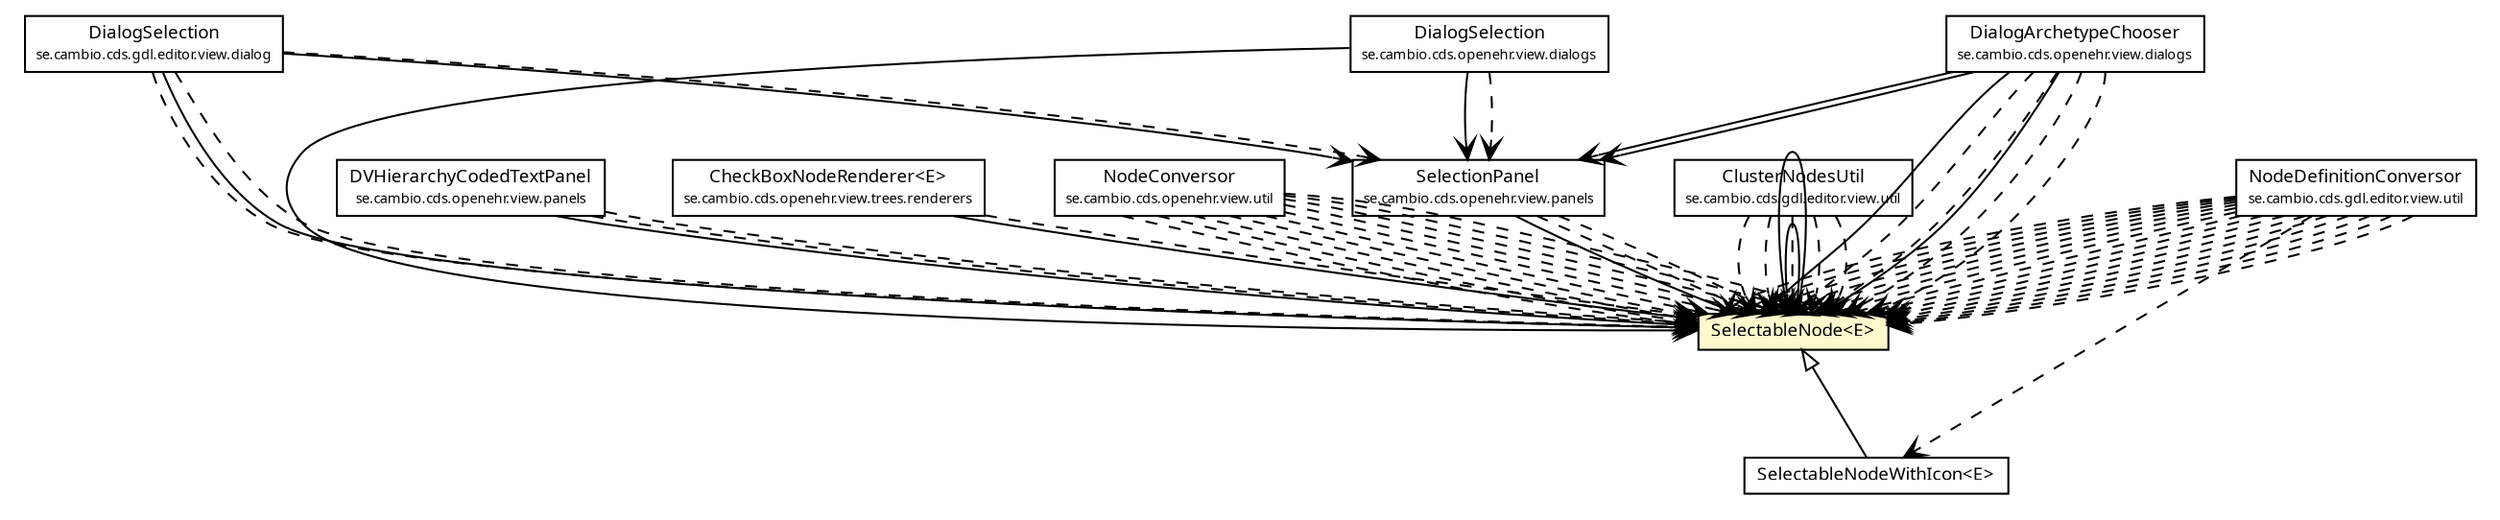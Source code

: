 #!/usr/local/bin/dot
#
# Class diagram 
# Generated by UMLGraph version R5_6 (http://www.umlgraph.org/)
#

digraph G {
	edge [fontname="Trebuchet MS",fontsize=10,labelfontname="Trebuchet MS",labelfontsize=10];
	node [fontname="Trebuchet MS",fontsize=10,shape=plaintext];
	nodesep=0.25;
	ranksep=0.5;
	// se.cambio.cds.openehr.view.dialogs.DialogSelection
	c314787 [label=<<table title="se.cambio.cds.openehr.view.dialogs.DialogSelection" border="0" cellborder="1" cellspacing="0" cellpadding="2" port="p" href="../dialogs/DialogSelection.html">
		<tr><td><table border="0" cellspacing="0" cellpadding="1">
<tr><td align="center" balign="center"><font face="Trebuchet MS"> DialogSelection </font></td></tr>
<tr><td align="center" balign="center"><font face="Trebuchet MS" point-size="7.0"> se.cambio.cds.openehr.view.dialogs </font></td></tr>
		</table></td></tr>
		</table>>, URL="../dialogs/DialogSelection.html", fontname="Trebuchet MS", fontcolor="black", fontsize=9.0];
	// se.cambio.cds.openehr.view.dialogs.DialogArchetypeChooser
	c314799 [label=<<table title="se.cambio.cds.openehr.view.dialogs.DialogArchetypeChooser" border="0" cellborder="1" cellspacing="0" cellpadding="2" port="p" href="../dialogs/DialogArchetypeChooser.html">
		<tr><td><table border="0" cellspacing="0" cellpadding="1">
<tr><td align="center" balign="center"><font face="Trebuchet MS"> DialogArchetypeChooser </font></td></tr>
<tr><td align="center" balign="center"><font face="Trebuchet MS" point-size="7.0"> se.cambio.cds.openehr.view.dialogs </font></td></tr>
		</table></td></tr>
		</table>>, URL="../dialogs/DialogArchetypeChooser.html", fontname="Trebuchet MS", fontcolor="black", fontsize=9.0];
	// se.cambio.cds.openehr.view.panels.SelectionPanel
	c314805 [label=<<table title="se.cambio.cds.openehr.view.panels.SelectionPanel" border="0" cellborder="1" cellspacing="0" cellpadding="2" port="p" href="../panels/SelectionPanel.html">
		<tr><td><table border="0" cellspacing="0" cellpadding="1">
<tr><td align="center" balign="center"><font face="Trebuchet MS"> SelectionPanel </font></td></tr>
<tr><td align="center" balign="center"><font face="Trebuchet MS" point-size="7.0"> se.cambio.cds.openehr.view.panels </font></td></tr>
		</table></td></tr>
		</table>>, URL="../panels/SelectionPanel.html", fontname="Trebuchet MS", fontcolor="black", fontsize=9.0];
	// se.cambio.cds.openehr.view.panels.DVHierarchyCodedTextPanel
	c314814 [label=<<table title="se.cambio.cds.openehr.view.panels.DVHierarchyCodedTextPanel" border="0" cellborder="1" cellspacing="0" cellpadding="2" port="p" href="../panels/DVHierarchyCodedTextPanel.html">
		<tr><td><table border="0" cellspacing="0" cellpadding="1">
<tr><td align="center" balign="center"><font face="Trebuchet MS"> DVHierarchyCodedTextPanel </font></td></tr>
<tr><td align="center" balign="center"><font face="Trebuchet MS" point-size="7.0"> se.cambio.cds.openehr.view.panels </font></td></tr>
		</table></td></tr>
		</table>>, URL="../panels/DVHierarchyCodedTextPanel.html", fontname="Trebuchet MS", fontcolor="black", fontsize=9.0];
	// se.cambio.cds.openehr.view.trees.renderers.CheckBoxNodeRenderer<E>
	c314827 [label=<<table title="se.cambio.cds.openehr.view.trees.renderers.CheckBoxNodeRenderer" border="0" cellborder="1" cellspacing="0" cellpadding="2" port="p" href="./renderers/CheckBoxNodeRenderer.html">
		<tr><td><table border="0" cellspacing="0" cellpadding="1">
<tr><td align="center" balign="center"><font face="Trebuchet MS"> CheckBoxNodeRenderer&lt;E&gt; </font></td></tr>
<tr><td align="center" balign="center"><font face="Trebuchet MS" point-size="7.0"> se.cambio.cds.openehr.view.trees.renderers </font></td></tr>
		</table></td></tr>
		</table>>, URL="./renderers/CheckBoxNodeRenderer.html", fontname="Trebuchet MS", fontcolor="black", fontsize=9.0];
	// se.cambio.cds.openehr.view.trees.SelectableNodeWithIcon<E>
	c314829 [label=<<table title="se.cambio.cds.openehr.view.trees.SelectableNodeWithIcon" border="0" cellborder="1" cellspacing="0" cellpadding="2" port="p" href="./SelectableNodeWithIcon.html">
		<tr><td><table border="0" cellspacing="0" cellpadding="1">
<tr><td align="center" balign="center"><font face="Trebuchet MS"> SelectableNodeWithIcon&lt;E&gt; </font></td></tr>
		</table></td></tr>
		</table>>, URL="./SelectableNodeWithIcon.html", fontname="Trebuchet MS", fontcolor="black", fontsize=9.0];
	// se.cambio.cds.openehr.view.trees.SelectableNode<E>
	c314830 [label=<<table title="se.cambio.cds.openehr.view.trees.SelectableNode" border="0" cellborder="1" cellspacing="0" cellpadding="2" port="p" bgcolor="lemonChiffon" href="./SelectableNode.html">
		<tr><td><table border="0" cellspacing="0" cellpadding="1">
<tr><td align="center" balign="center"><font face="Trebuchet MS"> SelectableNode&lt;E&gt; </font></td></tr>
		</table></td></tr>
		</table>>, URL="./SelectableNode.html", fontname="Trebuchet MS", fontcolor="black", fontsize=9.0];
	// se.cambio.cds.openehr.view.util.NodeConversor
	c314832 [label=<<table title="se.cambio.cds.openehr.view.util.NodeConversor" border="0" cellborder="1" cellspacing="0" cellpadding="2" port="p" href="../util/NodeConversor.html">
		<tr><td><table border="0" cellspacing="0" cellpadding="1">
<tr><td align="center" balign="center"><font face="Trebuchet MS"> NodeConversor </font></td></tr>
<tr><td align="center" balign="center"><font face="Trebuchet MS" point-size="7.0"> se.cambio.cds.openehr.view.util </font></td></tr>
		</table></td></tr>
		</table>>, URL="../util/NodeConversor.html", fontname="Trebuchet MS", fontcolor="black", fontsize=9.0];
	// se.cambio.cds.gdl.editor.view.dialog.DialogSelection
	c314883 [label=<<table title="se.cambio.cds.gdl.editor.view.dialog.DialogSelection" border="0" cellborder="1" cellspacing="0" cellpadding="2" port="p" href="../../../gdl/editor/view/dialog/DialogSelection.html">
		<tr><td><table border="0" cellspacing="0" cellpadding="1">
<tr><td align="center" balign="center"><font face="Trebuchet MS"> DialogSelection </font></td></tr>
<tr><td align="center" balign="center"><font face="Trebuchet MS" point-size="7.0"> se.cambio.cds.gdl.editor.view.dialog </font></td></tr>
		</table></td></tr>
		</table>>, URL="../../../gdl/editor/view/dialog/DialogSelection.html", fontname="Trebuchet MS", fontcolor="black", fontsize=9.0];
	// se.cambio.cds.gdl.editor.view.util.NodeDefinitionConversor
	c314975 [label=<<table title="se.cambio.cds.gdl.editor.view.util.NodeDefinitionConversor" border="0" cellborder="1" cellspacing="0" cellpadding="2" port="p" href="../../../gdl/editor/view/util/NodeDefinitionConversor.html">
		<tr><td><table border="0" cellspacing="0" cellpadding="1">
<tr><td align="center" balign="center"><font face="Trebuchet MS"> NodeDefinitionConversor </font></td></tr>
<tr><td align="center" balign="center"><font face="Trebuchet MS" point-size="7.0"> se.cambio.cds.gdl.editor.view.util </font></td></tr>
		</table></td></tr>
		</table>>, URL="../../../gdl/editor/view/util/NodeDefinitionConversor.html", fontname="Trebuchet MS", fontcolor="black", fontsize=9.0];
	// se.cambio.cds.gdl.editor.view.util.ClusterNodesUtil
	c314980 [label=<<table title="se.cambio.cds.gdl.editor.view.util.ClusterNodesUtil" border="0" cellborder="1" cellspacing="0" cellpadding="2" port="p" href="../../../gdl/editor/view/util/ClusterNodesUtil.html">
		<tr><td><table border="0" cellspacing="0" cellpadding="1">
<tr><td align="center" balign="center"><font face="Trebuchet MS"> ClusterNodesUtil </font></td></tr>
<tr><td align="center" balign="center"><font face="Trebuchet MS" point-size="7.0"> se.cambio.cds.gdl.editor.view.util </font></td></tr>
		</table></td></tr>
		</table>>, URL="../../../gdl/editor/view/util/ClusterNodesUtil.html", fontname="Trebuchet MS", fontcolor="black", fontsize=9.0];
	//se.cambio.cds.openehr.view.trees.SelectableNodeWithIcon<E> extends se.cambio.cds.openehr.view.trees.SelectableNode<E>
	c314830:p -> c314829:p [dir=back,arrowtail=empty];
	// se.cambio.cds.openehr.view.dialogs.DialogSelection NAVASSOC se.cambio.cds.openehr.view.panels.SelectionPanel
	c314787:p -> c314805:p [taillabel="", label="", headlabel="", fontname="Trebuchet MS", fontcolor="black", fontsize=10.0, color="black", arrowhead=open];
	// se.cambio.cds.openehr.view.dialogs.DialogSelection NAVASSOC se.cambio.cds.openehr.view.trees.SelectableNode<E>
	c314787:p -> c314830:p [taillabel="", label="", headlabel="", fontname="Trebuchet MS", fontcolor="black", fontsize=10.0, color="black", arrowhead=open];
	// se.cambio.cds.openehr.view.dialogs.DialogArchetypeChooser NAVASSOC se.cambio.cds.openehr.view.panels.SelectionPanel
	c314799:p -> c314805:p [taillabel="", label="", headlabel="", fontname="Trebuchet MS", fontcolor="black", fontsize=10.0, color="black", arrowhead=open];
	// se.cambio.cds.openehr.view.dialogs.DialogArchetypeChooser NAVASSOC se.cambio.cds.openehr.view.panels.SelectionPanel
	c314799:p -> c314805:p [taillabel="", label="", headlabel="", fontname="Trebuchet MS", fontcolor="black", fontsize=10.0, color="black", arrowhead=open];
	// se.cambio.cds.openehr.view.dialogs.DialogArchetypeChooser NAVASSOC se.cambio.cds.openehr.view.trees.SelectableNode<E>
	c314799:p -> c314830:p [taillabel="", label="", headlabel="", fontname="Trebuchet MS", fontcolor="black", fontsize=10.0, color="black", arrowhead=open];
	// se.cambio.cds.openehr.view.dialogs.DialogArchetypeChooser NAVASSOC se.cambio.cds.openehr.view.trees.SelectableNode<E>
	c314799:p -> c314830:p [taillabel="", label="", headlabel="", fontname="Trebuchet MS", fontcolor="black", fontsize=10.0, color="black", arrowhead=open];
	// se.cambio.cds.openehr.view.panels.SelectionPanel NAVASSOC se.cambio.cds.openehr.view.trees.SelectableNode<E>
	c314805:p -> c314830:p [taillabel="", label="", headlabel="", fontname="Trebuchet MS", fontcolor="black", fontsize=10.0, color="black", arrowhead=open];
	// se.cambio.cds.openehr.view.panels.DVHierarchyCodedTextPanel NAVASSOC se.cambio.cds.openehr.view.trees.SelectableNode<E>
	c314814:p -> c314830:p [taillabel="", label="", headlabel="", fontname="Trebuchet MS", fontcolor="black", fontsize=10.0, color="black", arrowhead=open];
	// se.cambio.cds.openehr.view.trees.renderers.CheckBoxNodeRenderer<E> NAVASSOC se.cambio.cds.openehr.view.trees.SelectableNode<E>
	c314827:p -> c314830:p [taillabel="", label="", headlabel="", fontname="Trebuchet MS", fontcolor="black", fontsize=10.0, color="black", arrowhead=open];
	// se.cambio.cds.openehr.view.trees.SelectableNode<E> NAVASSOC se.cambio.cds.openehr.view.trees.SelectableNode<E>
	c314830:p -> c314830:p [taillabel="", label="", headlabel="", fontname="Trebuchet MS", fontcolor="black", fontsize=10.0, color="black", arrowhead=open];
	// se.cambio.cds.openehr.view.trees.SelectableNode<E> NAVASSOC se.cambio.cds.openehr.view.trees.SelectableNode<E>
	c314830:p -> c314830:p [taillabel="", label="", headlabel="*", fontname="Trebuchet MS", fontcolor="black", fontsize=10.0, color="black", arrowhead=open];
	// se.cambio.cds.gdl.editor.view.dialog.DialogSelection NAVASSOC se.cambio.cds.openehr.view.panels.SelectionPanel
	c314883:p -> c314805:p [taillabel="", label="", headlabel="", fontname="Trebuchet MS", fontcolor="black", fontsize=10.0, color="black", arrowhead=open];
	// se.cambio.cds.gdl.editor.view.dialog.DialogSelection NAVASSOC se.cambio.cds.openehr.view.trees.SelectableNode<E>
	c314883:p -> c314830:p [taillabel="", label="", headlabel="", fontname="Trebuchet MS", fontcolor="black", fontsize=10.0, color="black", arrowhead=open];
	// se.cambio.cds.openehr.view.dialogs.DialogSelection DEPEND se.cambio.cds.openehr.view.panels.SelectionPanel
	c314787:p -> c314805:p [taillabel="", label="", headlabel="", fontname="Trebuchet MS", fontcolor="black", fontsize=10.0, color="black", arrowhead=open, style=dashed];
	// se.cambio.cds.openehr.view.dialogs.DialogArchetypeChooser DEPEND se.cambio.cds.openehr.view.trees.SelectableNode<E>
	c314799:p -> c314830:p [taillabel="", label="", headlabel="", fontname="Trebuchet MS", fontcolor="black", fontsize=10.0, color="black", arrowhead=open, style=dashed];
	// se.cambio.cds.openehr.view.dialogs.DialogArchetypeChooser DEPEND se.cambio.cds.openehr.view.trees.SelectableNode<E>
	c314799:p -> c314830:p [taillabel="", label="", headlabel="", fontname="Trebuchet MS", fontcolor="black", fontsize=10.0, color="black", arrowhead=open, style=dashed];
	// se.cambio.cds.openehr.view.dialogs.DialogArchetypeChooser DEPEND se.cambio.cds.openehr.view.trees.SelectableNode<E>
	c314799:p -> c314830:p [taillabel="", label="", headlabel="", fontname="Trebuchet MS", fontcolor="black", fontsize=10.0, color="black", arrowhead=open, style=dashed];
	// se.cambio.cds.openehr.view.dialogs.DialogArchetypeChooser DEPEND se.cambio.cds.openehr.view.trees.SelectableNode<E>
	c314799:p -> c314830:p [taillabel="", label="", headlabel="", fontname="Trebuchet MS", fontcolor="black", fontsize=10.0, color="black", arrowhead=open, style=dashed];
	// se.cambio.cds.openehr.view.panels.SelectionPanel DEPEND se.cambio.cds.openehr.view.trees.SelectableNode<E>
	c314805:p -> c314830:p [taillabel="", label="", headlabel="", fontname="Trebuchet MS", fontcolor="black", fontsize=10.0, color="black", arrowhead=open, style=dashed];
	// se.cambio.cds.openehr.view.panels.SelectionPanel DEPEND se.cambio.cds.openehr.view.trees.SelectableNode<E>
	c314805:p -> c314830:p [taillabel="", label="", headlabel="", fontname="Trebuchet MS", fontcolor="black", fontsize=10.0, color="black", arrowhead=open, style=dashed];
	// se.cambio.cds.openehr.view.panels.DVHierarchyCodedTextPanel DEPEND se.cambio.cds.openehr.view.trees.SelectableNode<E>
	c314814:p -> c314830:p [taillabel="", label="", headlabel="", fontname="Trebuchet MS", fontcolor="black", fontsize=10.0, color="black", arrowhead=open, style=dashed];
	// se.cambio.cds.openehr.view.panels.DVHierarchyCodedTextPanel DEPEND se.cambio.cds.openehr.view.trees.SelectableNode<E>
	c314814:p -> c314830:p [taillabel="", label="", headlabel="", fontname="Trebuchet MS", fontcolor="black", fontsize=10.0, color="black", arrowhead=open, style=dashed];
	// se.cambio.cds.openehr.view.trees.renderers.CheckBoxNodeRenderer<E> DEPEND se.cambio.cds.openehr.view.trees.SelectableNode<E>
	c314827:p -> c314830:p [taillabel="", label="", headlabel="", fontname="Trebuchet MS", fontcolor="black", fontsize=10.0, color="black", arrowhead=open, style=dashed];
	// se.cambio.cds.openehr.view.util.NodeConversor DEPEND se.cambio.cds.openehr.view.trees.SelectableNode<E>
	c314832:p -> c314830:p [taillabel="", label="", headlabel="", fontname="Trebuchet MS", fontcolor="black", fontsize=10.0, color="black", arrowhead=open, style=dashed];
	// se.cambio.cds.openehr.view.util.NodeConversor DEPEND se.cambio.cds.openehr.view.trees.SelectableNode<E>
	c314832:p -> c314830:p [taillabel="", label="", headlabel="", fontname="Trebuchet MS", fontcolor="black", fontsize=10.0, color="black", arrowhead=open, style=dashed];
	// se.cambio.cds.openehr.view.util.NodeConversor DEPEND se.cambio.cds.openehr.view.trees.SelectableNode<E>
	c314832:p -> c314830:p [taillabel="", label="", headlabel="", fontname="Trebuchet MS", fontcolor="black", fontsize=10.0, color="black", arrowhead=open, style=dashed];
	// se.cambio.cds.openehr.view.util.NodeConversor DEPEND se.cambio.cds.openehr.view.trees.SelectableNode<E>
	c314832:p -> c314830:p [taillabel="", label="", headlabel="", fontname="Trebuchet MS", fontcolor="black", fontsize=10.0, color="black", arrowhead=open, style=dashed];
	// se.cambio.cds.openehr.view.util.NodeConversor DEPEND se.cambio.cds.openehr.view.trees.SelectableNode<E>
	c314832:p -> c314830:p [taillabel="", label="", headlabel="", fontname="Trebuchet MS", fontcolor="black", fontsize=10.0, color="black", arrowhead=open, style=dashed];
	// se.cambio.cds.openehr.view.util.NodeConversor DEPEND se.cambio.cds.openehr.view.trees.SelectableNode<E>
	c314832:p -> c314830:p [taillabel="", label="", headlabel="", fontname="Trebuchet MS", fontcolor="black", fontsize=10.0, color="black", arrowhead=open, style=dashed];
	// se.cambio.cds.openehr.view.util.NodeConversor DEPEND se.cambio.cds.openehr.view.trees.SelectableNode<E>
	c314832:p -> c314830:p [taillabel="", label="", headlabel="", fontname="Trebuchet MS", fontcolor="black", fontsize=10.0, color="black", arrowhead=open, style=dashed];
	// se.cambio.cds.openehr.view.util.NodeConversor DEPEND se.cambio.cds.openehr.view.trees.SelectableNode<E>
	c314832:p -> c314830:p [taillabel="", label="", headlabel="", fontname="Trebuchet MS", fontcolor="black", fontsize=10.0, color="black", arrowhead=open, style=dashed];
	// se.cambio.cds.openehr.view.util.NodeConversor DEPEND se.cambio.cds.openehr.view.trees.SelectableNode<E>
	c314832:p -> c314830:p [taillabel="", label="", headlabel="", fontname="Trebuchet MS", fontcolor="black", fontsize=10.0, color="black", arrowhead=open, style=dashed];
	// se.cambio.cds.openehr.view.util.NodeConversor DEPEND se.cambio.cds.openehr.view.trees.SelectableNode<E>
	c314832:p -> c314830:p [taillabel="", label="", headlabel="", fontname="Trebuchet MS", fontcolor="black", fontsize=10.0, color="black", arrowhead=open, style=dashed];
	// se.cambio.cds.gdl.editor.view.dialog.DialogSelection DEPEND se.cambio.cds.openehr.view.trees.SelectableNode<E>
	c314883:p -> c314830:p [taillabel="", label="", headlabel="", fontname="Trebuchet MS", fontcolor="black", fontsize=10.0, color="black", arrowhead=open, style=dashed];
	// se.cambio.cds.gdl.editor.view.dialog.DialogSelection DEPEND se.cambio.cds.openehr.view.panels.SelectionPanel
	c314883:p -> c314805:p [taillabel="", label="", headlabel="", fontname="Trebuchet MS", fontcolor="black", fontsize=10.0, color="black", arrowhead=open, style=dashed];
	// se.cambio.cds.gdl.editor.view.dialog.DialogSelection DEPEND se.cambio.cds.openehr.view.trees.SelectableNode<E>
	c314883:p -> c314830:p [taillabel="", label="", headlabel="", fontname="Trebuchet MS", fontcolor="black", fontsize=10.0, color="black", arrowhead=open, style=dashed];
	// se.cambio.cds.gdl.editor.view.util.NodeDefinitionConversor DEPEND se.cambio.cds.openehr.view.trees.SelectableNode<E>
	c314975:p -> c314830:p [taillabel="", label="", headlabel="", fontname="Trebuchet MS", fontcolor="black", fontsize=10.0, color="black", arrowhead=open, style=dashed];
	// se.cambio.cds.gdl.editor.view.util.NodeDefinitionConversor DEPEND se.cambio.cds.openehr.view.trees.SelectableNode<E>
	c314975:p -> c314830:p [taillabel="", label="", headlabel="", fontname="Trebuchet MS", fontcolor="black", fontsize=10.0, color="black", arrowhead=open, style=dashed];
	// se.cambio.cds.gdl.editor.view.util.NodeDefinitionConversor DEPEND se.cambio.cds.openehr.view.trees.SelectableNode<E>
	c314975:p -> c314830:p [taillabel="", label="", headlabel="", fontname="Trebuchet MS", fontcolor="black", fontsize=10.0, color="black", arrowhead=open, style=dashed];
	// se.cambio.cds.gdl.editor.view.util.NodeDefinitionConversor DEPEND se.cambio.cds.openehr.view.trees.SelectableNode<E>
	c314975:p -> c314830:p [taillabel="", label="", headlabel="", fontname="Trebuchet MS", fontcolor="black", fontsize=10.0, color="black", arrowhead=open, style=dashed];
	// se.cambio.cds.gdl.editor.view.util.NodeDefinitionConversor DEPEND se.cambio.cds.openehr.view.trees.SelectableNode<E>
	c314975:p -> c314830:p [taillabel="", label="", headlabel="", fontname="Trebuchet MS", fontcolor="black", fontsize=10.0, color="black", arrowhead=open, style=dashed];
	// se.cambio.cds.gdl.editor.view.util.NodeDefinitionConversor DEPEND se.cambio.cds.openehr.view.trees.SelectableNode<E>
	c314975:p -> c314830:p [taillabel="", label="", headlabel="", fontname="Trebuchet MS", fontcolor="black", fontsize=10.0, color="black", arrowhead=open, style=dashed];
	// se.cambio.cds.gdl.editor.view.util.NodeDefinitionConversor DEPEND se.cambio.cds.openehr.view.trees.SelectableNode<E>
	c314975:p -> c314830:p [taillabel="", label="", headlabel="", fontname="Trebuchet MS", fontcolor="black", fontsize=10.0, color="black", arrowhead=open, style=dashed];
	// se.cambio.cds.gdl.editor.view.util.NodeDefinitionConversor DEPEND se.cambio.cds.openehr.view.trees.SelectableNodeWithIcon<E>
	c314975:p -> c314829:p [taillabel="", label="", headlabel="", fontname="Trebuchet MS", fontcolor="black", fontsize=10.0, color="black", arrowhead=open, style=dashed];
	// se.cambio.cds.gdl.editor.view.util.NodeDefinitionConversor DEPEND se.cambio.cds.openehr.view.trees.SelectableNode<E>
	c314975:p -> c314830:p [taillabel="", label="", headlabel="", fontname="Trebuchet MS", fontcolor="black", fontsize=10.0, color="black", arrowhead=open, style=dashed];
	// se.cambio.cds.gdl.editor.view.util.NodeDefinitionConversor DEPEND se.cambio.cds.openehr.view.trees.SelectableNode<E>
	c314975:p -> c314830:p [taillabel="", label="", headlabel="", fontname="Trebuchet MS", fontcolor="black", fontsize=10.0, color="black", arrowhead=open, style=dashed];
	// se.cambio.cds.gdl.editor.view.util.NodeDefinitionConversor DEPEND se.cambio.cds.openehr.view.trees.SelectableNode<E>
	c314975:p -> c314830:p [taillabel="", label="", headlabel="", fontname="Trebuchet MS", fontcolor="black", fontsize=10.0, color="black", arrowhead=open, style=dashed];
	// se.cambio.cds.gdl.editor.view.util.NodeDefinitionConversor DEPEND se.cambio.cds.openehr.view.trees.SelectableNode<E>
	c314975:p -> c314830:p [taillabel="", label="", headlabel="", fontname="Trebuchet MS", fontcolor="black", fontsize=10.0, color="black", arrowhead=open, style=dashed];
	// se.cambio.cds.gdl.editor.view.util.NodeDefinitionConversor DEPEND se.cambio.cds.openehr.view.trees.SelectableNode<E>
	c314975:p -> c314830:p [taillabel="", label="", headlabel="", fontname="Trebuchet MS", fontcolor="black", fontsize=10.0, color="black", arrowhead=open, style=dashed];
	// se.cambio.cds.gdl.editor.view.util.NodeDefinitionConversor DEPEND se.cambio.cds.openehr.view.trees.SelectableNode<E>
	c314975:p -> c314830:p [taillabel="", label="", headlabel="", fontname="Trebuchet MS", fontcolor="black", fontsize=10.0, color="black", arrowhead=open, style=dashed];
	// se.cambio.cds.gdl.editor.view.util.NodeDefinitionConversor DEPEND se.cambio.cds.openehr.view.trees.SelectableNode<E>
	c314975:p -> c314830:p [taillabel="", label="", headlabel="", fontname="Trebuchet MS", fontcolor="black", fontsize=10.0, color="black", arrowhead=open, style=dashed];
	// se.cambio.cds.gdl.editor.view.util.NodeDefinitionConversor DEPEND se.cambio.cds.openehr.view.trees.SelectableNode<E>
	c314975:p -> c314830:p [taillabel="", label="", headlabel="", fontname="Trebuchet MS", fontcolor="black", fontsize=10.0, color="black", arrowhead=open, style=dashed];
	// se.cambio.cds.gdl.editor.view.util.NodeDefinitionConversor DEPEND se.cambio.cds.openehr.view.trees.SelectableNode<E>
	c314975:p -> c314830:p [taillabel="", label="", headlabel="", fontname="Trebuchet MS", fontcolor="black", fontsize=10.0, color="black", arrowhead=open, style=dashed];
	// se.cambio.cds.gdl.editor.view.util.ClusterNodesUtil DEPEND se.cambio.cds.openehr.view.trees.SelectableNode<E>
	c314980:p -> c314830:p [taillabel="", label="", headlabel="", fontname="Trebuchet MS", fontcolor="black", fontsize=10.0, color="black", arrowhead=open, style=dashed];
	// se.cambio.cds.gdl.editor.view.util.ClusterNodesUtil DEPEND se.cambio.cds.openehr.view.trees.SelectableNode<E>
	c314980:p -> c314830:p [taillabel="", label="", headlabel="", fontname="Trebuchet MS", fontcolor="black", fontsize=10.0, color="black", arrowhead=open, style=dashed];
	// se.cambio.cds.gdl.editor.view.util.ClusterNodesUtil DEPEND se.cambio.cds.openehr.view.trees.SelectableNode<E>
	c314980:p -> c314830:p [taillabel="", label="", headlabel="", fontname="Trebuchet MS", fontcolor="black", fontsize=10.0, color="black", arrowhead=open, style=dashed];
	// se.cambio.cds.gdl.editor.view.util.ClusterNodesUtil DEPEND se.cambio.cds.openehr.view.trees.SelectableNode<E>
	c314980:p -> c314830:p [taillabel="", label="", headlabel="", fontname="Trebuchet MS", fontcolor="black", fontsize=10.0, color="black", arrowhead=open, style=dashed];
	// se.cambio.cds.gdl.editor.view.util.ClusterNodesUtil DEPEND se.cambio.cds.openehr.view.trees.SelectableNode<E>
	c314980:p -> c314830:p [taillabel="", label="", headlabel="", fontname="Trebuchet MS", fontcolor="black", fontsize=10.0, color="black", arrowhead=open, style=dashed];
}

